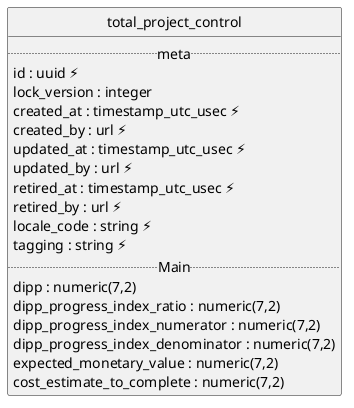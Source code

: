 @startuml uml
skinparam monochrome true
skinparam linetype ortho
hide circle

entity total_project_control {
  .. meta ..
  id : uuid ⚡
  lock_version : integer
  created_at : timestamp_utc_usec ⚡
  created_by : url ⚡
  updated_at : timestamp_utc_usec ⚡
  updated_by : url ⚡
  retired_at : timestamp_utc_usec ⚡
  retired_by : url ⚡
  locale_code : string ⚡
  tagging : string ⚡
  .. Main ..
  dipp : numeric(7,2)
  dipp_progress_index_ratio : numeric(7,2)
  dipp_progress_index_numerator : numeric(7,2)
  dipp_progress_index_denominator : numeric(7,2)
  expected_monetary_value : numeric(7,2)
  cost_estimate_to_complete : numeric(7,2)
}

@enduml
